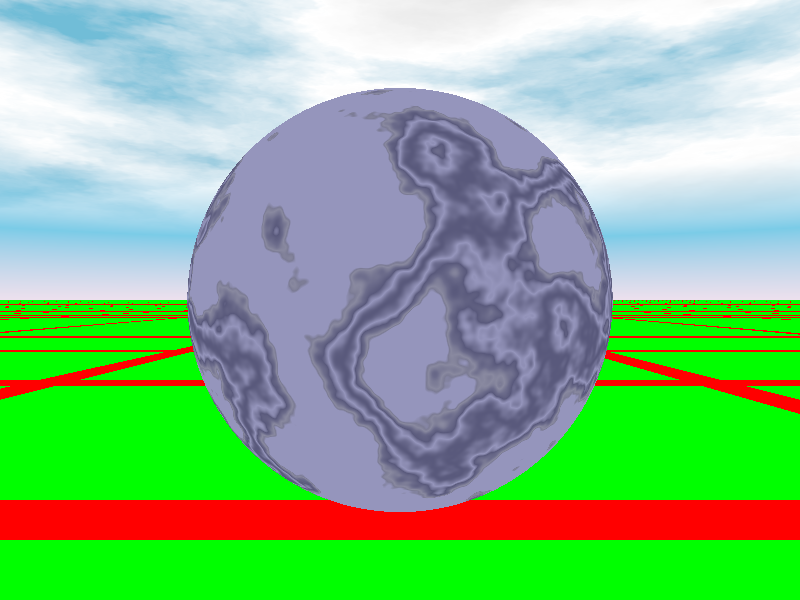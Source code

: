 // 5_pattern_brick.pov
#include "colors.inc"
#include "skies.inc"  
#include "textures.inc"


sky_sphere {
  S_Cloud2
}          

camera{ 
  location <0.0, 0.0, -3.0> 
  look_at  <0.0, 0.0, 0.0>
} 

light_source { 
  <0.0,3.0,-3.0> 
  color rgb <1.0, 1.0, 1.0>
} 

plane {
  y, -1.0
  pigment { brick  
  color Red,
  color Green
  }      
}

sphere {
  <0,0,0>, 1
  texture { Blue_Agate }
  
}  

